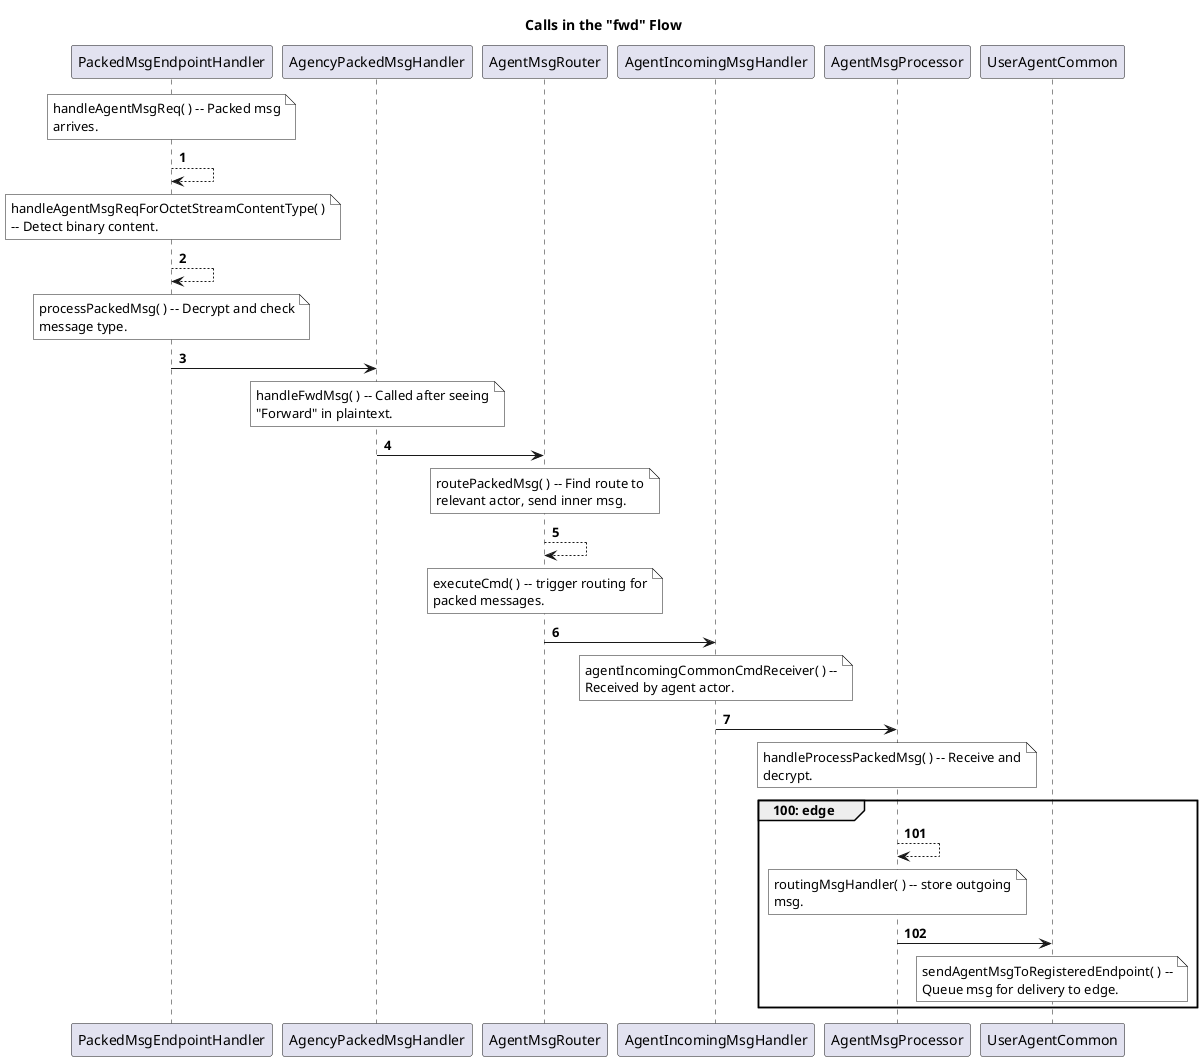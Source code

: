 @startuml

title Calls in the "fwd" Flow

autonumber 1
note over PackedMsgEndpointHandler #ffffff: handleAgentMsgReq( ) -- Packed msg\narrives.
PackedMsgEndpointHandler --> PackedMsgEndpointHandler
note over PackedMsgEndpointHandler #ffffff: handleAgentMsgReqForOctetStreamContentType( )\n-- Detect binary content.
PackedMsgEndpointHandler --> PackedMsgEndpointHandler
note over PackedMsgEndpointHandler #ffffff: processPackedMsg( ) -- Decrypt and check\nmessage type.
PackedMsgEndpointHandler -> AgencyPackedMsgHandler
note over AgencyPackedMsgHandler #ffffff: handleFwdMsg( ) -- Called after seeing\n"Forward" in plaintext.
AgencyPackedMsgHandler -> AgentMsgRouter
note over AgentMsgRouter #ffffff: routePackedMsg( ) -- Find route to\nrelevant actor, send inner msg.
AgentMsgRouter --> AgentMsgRouter
note over AgentMsgRouter #ffffff: executeCmd( ) -- trigger routing for\npacked messages.
AgentMsgRouter -> AgentIncomingMsgHandler
note over AgentIncomingMsgHandler #ffffff: agentIncomingCommonCmdReceiver( ) --\nReceived by agent actor.
AgentIncomingMsgHandler -> AgentMsgProcessor
note over AgentMsgProcessor #ffffff: handleProcessPackedMsg( ) -- Receive and\ndecrypt.

group 100: edge
autonumber 101
AgentMsgProcessor --> AgentMsgProcessor
note over AgentMsgProcessor #ffffff: routingMsgHandler( ) -- store outgoing\nmsg.
AgentMsgProcessor -> UserAgentCommon
note over UserAgentCommon #ffffff: sendAgentMsgToRegisteredEndpoint( ) --\nQueue msg for delivery to edge.
end

@enduml
